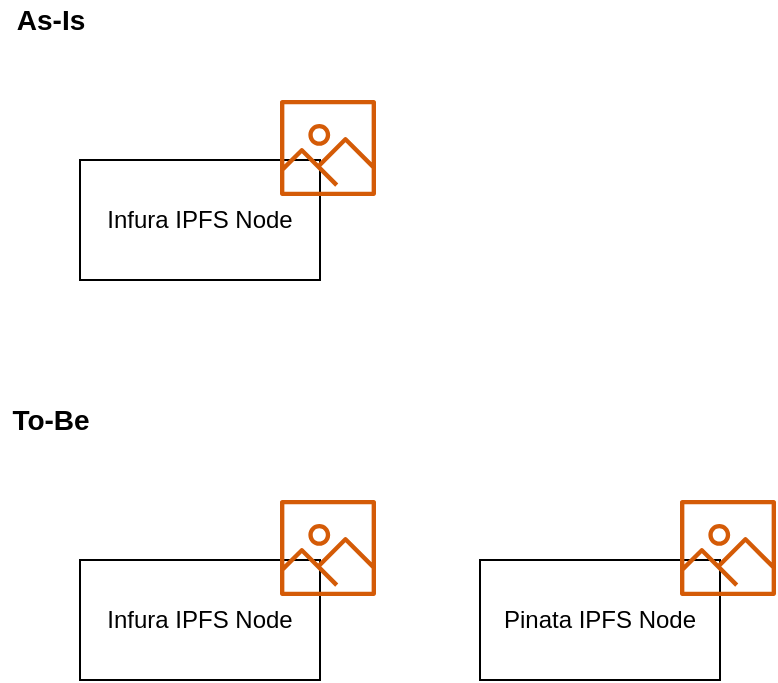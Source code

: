 <mxfile version="16.5.2" type="github">
  <diagram id="n_kKxsyIgu6a5I0bqSD6" name="Page-1">
    <mxGraphModel dx="946" dy="502" grid="1" gridSize="10" guides="1" tooltips="1" connect="1" arrows="1" fold="1" page="1" pageScale="1" pageWidth="850" pageHeight="1100" math="0" shadow="0">
      <root>
        <mxCell id="0" />
        <mxCell id="1" parent="0" />
        <mxCell id="TJRikl-h0pA9HrRrGUah-1" value="Infura IPFS Node" style="rounded=0;whiteSpace=wrap;html=1;" vertex="1" parent="1">
          <mxGeometry x="120" y="160" width="120" height="60" as="geometry" />
        </mxCell>
        <mxCell id="TJRikl-h0pA9HrRrGUah-2" value="" style="sketch=0;outlineConnect=0;fontColor=#232F3E;gradientColor=none;fillColor=#D45B07;strokeColor=none;dashed=0;verticalLabelPosition=bottom;verticalAlign=top;align=center;html=1;fontSize=12;fontStyle=0;aspect=fixed;pointerEvents=1;shape=mxgraph.aws4.container_registry_image;" vertex="1" parent="1">
          <mxGeometry x="220" y="130" width="48" height="48" as="geometry" />
        </mxCell>
        <mxCell id="TJRikl-h0pA9HrRrGUah-3" value="&lt;b&gt;&lt;font style=&quot;font-size: 14px&quot;&gt;As-Is&lt;/font&gt;&lt;/b&gt;" style="text;html=1;resizable=0;autosize=1;align=center;verticalAlign=middle;points=[];fillColor=none;strokeColor=none;rounded=0;" vertex="1" parent="1">
          <mxGeometry x="80" y="80" width="50" height="20" as="geometry" />
        </mxCell>
        <mxCell id="TJRikl-h0pA9HrRrGUah-4" value="&lt;b&gt;&lt;font style=&quot;font-size: 14px&quot;&gt;To-Be&lt;/font&gt;&lt;/b&gt;" style="text;html=1;resizable=0;autosize=1;align=center;verticalAlign=middle;points=[];fillColor=none;strokeColor=none;rounded=0;" vertex="1" parent="1">
          <mxGeometry x="80" y="280" width="50" height="20" as="geometry" />
        </mxCell>
        <mxCell id="TJRikl-h0pA9HrRrGUah-5" value="Infura IPFS Node" style="rounded=0;whiteSpace=wrap;html=1;" vertex="1" parent="1">
          <mxGeometry x="120" y="360" width="120" height="60" as="geometry" />
        </mxCell>
        <mxCell id="TJRikl-h0pA9HrRrGUah-6" value="" style="sketch=0;outlineConnect=0;fontColor=#232F3E;gradientColor=none;fillColor=#D45B07;strokeColor=none;dashed=0;verticalLabelPosition=bottom;verticalAlign=top;align=center;html=1;fontSize=12;fontStyle=0;aspect=fixed;pointerEvents=1;shape=mxgraph.aws4.container_registry_image;" vertex="1" parent="1">
          <mxGeometry x="220" y="330" width="48" height="48" as="geometry" />
        </mxCell>
        <mxCell id="TJRikl-h0pA9HrRrGUah-7" value="Pinata IPFS Node" style="rounded=0;whiteSpace=wrap;html=1;" vertex="1" parent="1">
          <mxGeometry x="320" y="360" width="120" height="60" as="geometry" />
        </mxCell>
        <mxCell id="TJRikl-h0pA9HrRrGUah-8" value="" style="sketch=0;outlineConnect=0;fontColor=#232F3E;gradientColor=none;fillColor=#D45B07;strokeColor=none;dashed=0;verticalLabelPosition=bottom;verticalAlign=top;align=center;html=1;fontSize=12;fontStyle=0;aspect=fixed;pointerEvents=1;shape=mxgraph.aws4.container_registry_image;" vertex="1" parent="1">
          <mxGeometry x="420" y="330" width="48" height="48" as="geometry" />
        </mxCell>
      </root>
    </mxGraphModel>
  </diagram>
</mxfile>
